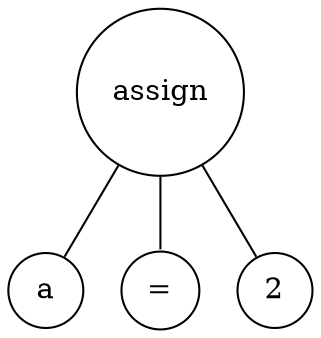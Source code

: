 digraph {
	node [shape=circle]
	"b5c6c6d5-a0e4-401b-b198-7a31b17ec1e6" [label=assign]
	"02d8fdeb-5802-4012-b981-8e7f9aed8905" [label=a]
	"b5c6c6d5-a0e4-401b-b198-7a31b17ec1e6" -> "02d8fdeb-5802-4012-b981-8e7f9aed8905" [arrowsize=0]
	"d06ba0bc-b350-42fc-aaea-3cdca3744bed" [label="="]
	"b5c6c6d5-a0e4-401b-b198-7a31b17ec1e6" -> "d06ba0bc-b350-42fc-aaea-3cdca3744bed" [arrowsize=0]
	"37562eb3-7293-4133-9a63-2276abd94505" [label=2]
	"b5c6c6d5-a0e4-401b-b198-7a31b17ec1e6" -> "37562eb3-7293-4133-9a63-2276abd94505" [arrowsize=0]
}
